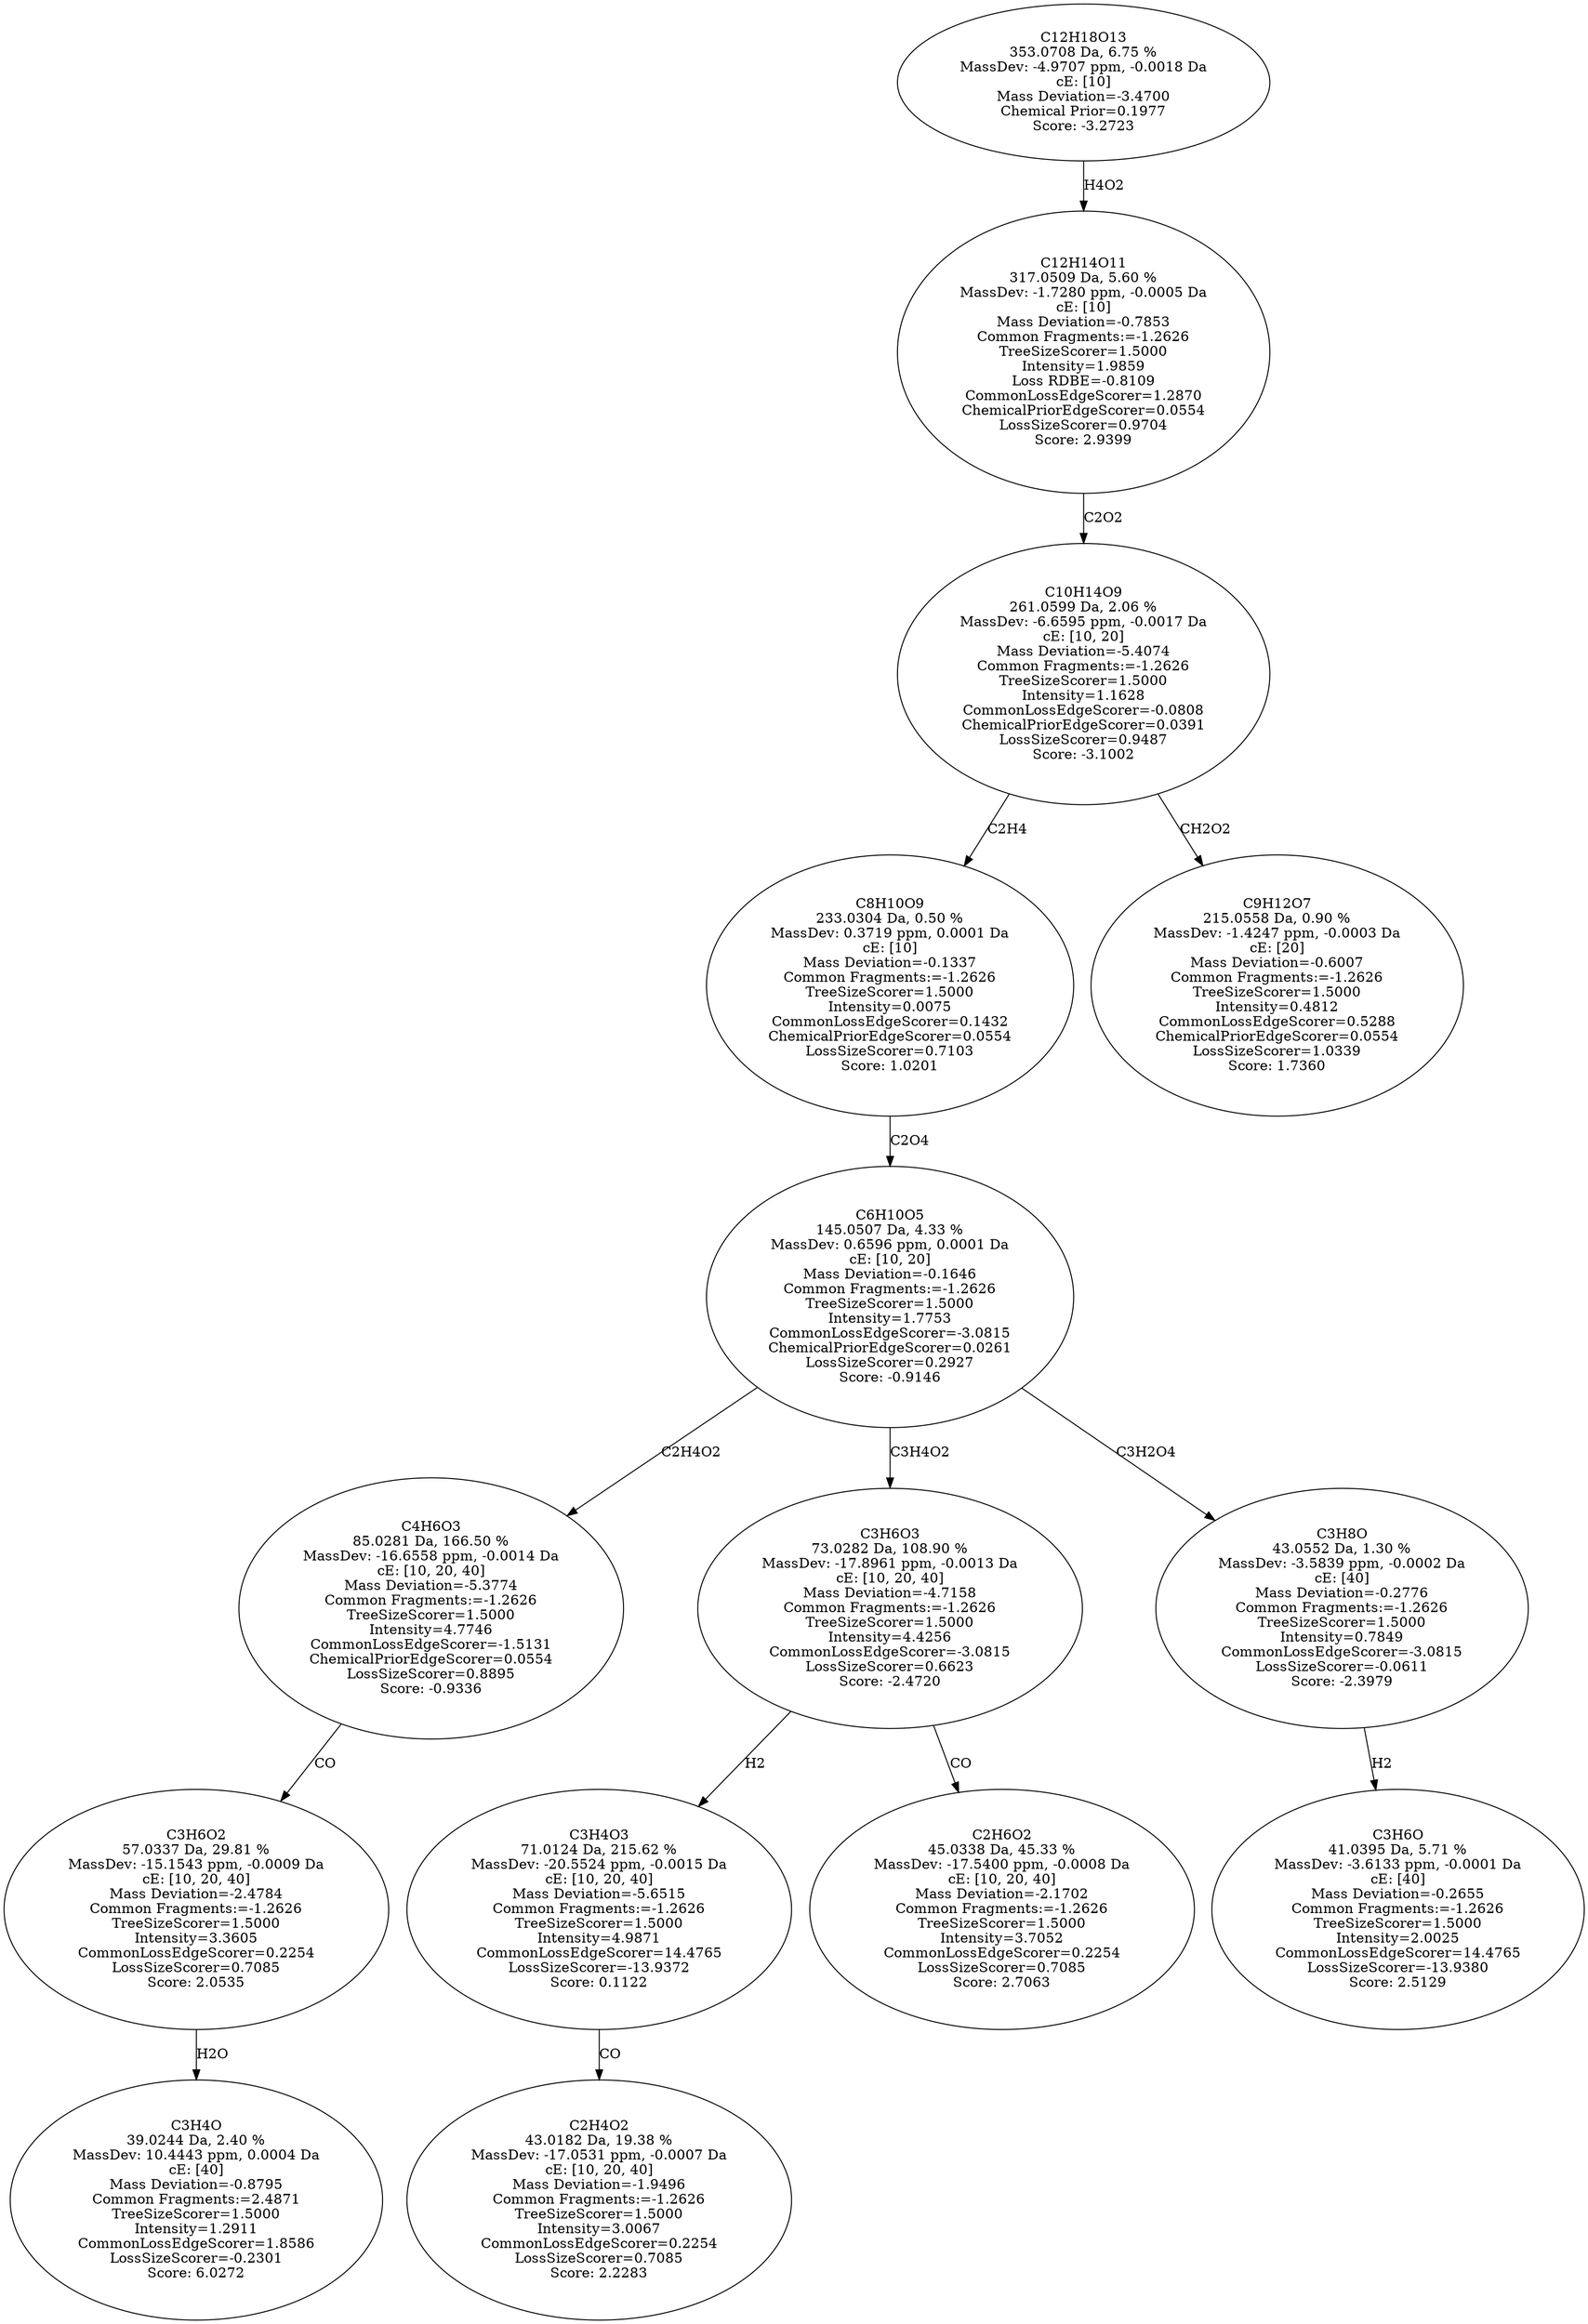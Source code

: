 strict digraph {
v1 [label="C3H4O\n39.0244 Da, 2.40 %\nMassDev: 10.4443 ppm, 0.0004 Da\ncE: [40]\nMass Deviation=-0.8795\nCommon Fragments:=2.4871\nTreeSizeScorer=1.5000\nIntensity=1.2911\nCommonLossEdgeScorer=1.8586\nLossSizeScorer=-0.2301\nScore: 6.0272"];
v2 [label="C3H6O2\n57.0337 Da, 29.81 %\nMassDev: -15.1543 ppm, -0.0009 Da\ncE: [10, 20, 40]\nMass Deviation=-2.4784\nCommon Fragments:=-1.2626\nTreeSizeScorer=1.5000\nIntensity=3.3605\nCommonLossEdgeScorer=0.2254\nLossSizeScorer=0.7085\nScore: 2.0535"];
v3 [label="C4H6O3\n85.0281 Da, 166.50 %\nMassDev: -16.6558 ppm, -0.0014 Da\ncE: [10, 20, 40]\nMass Deviation=-5.3774\nCommon Fragments:=-1.2626\nTreeSizeScorer=1.5000\nIntensity=4.7746\nCommonLossEdgeScorer=-1.5131\nChemicalPriorEdgeScorer=0.0554\nLossSizeScorer=0.8895\nScore: -0.9336"];
v4 [label="C2H4O2\n43.0182 Da, 19.38 %\nMassDev: -17.0531 ppm, -0.0007 Da\ncE: [10, 20, 40]\nMass Deviation=-1.9496\nCommon Fragments:=-1.2626\nTreeSizeScorer=1.5000\nIntensity=3.0067\nCommonLossEdgeScorer=0.2254\nLossSizeScorer=0.7085\nScore: 2.2283"];
v5 [label="C3H4O3\n71.0124 Da, 215.62 %\nMassDev: -20.5524 ppm, -0.0015 Da\ncE: [10, 20, 40]\nMass Deviation=-5.6515\nCommon Fragments:=-1.2626\nTreeSizeScorer=1.5000\nIntensity=4.9871\nCommonLossEdgeScorer=14.4765\nLossSizeScorer=-13.9372\nScore: 0.1122"];
v6 [label="C2H6O2\n45.0338 Da, 45.33 %\nMassDev: -17.5400 ppm, -0.0008 Da\ncE: [10, 20, 40]\nMass Deviation=-2.1702\nCommon Fragments:=-1.2626\nTreeSizeScorer=1.5000\nIntensity=3.7052\nCommonLossEdgeScorer=0.2254\nLossSizeScorer=0.7085\nScore: 2.7063"];
v7 [label="C3H6O3\n73.0282 Da, 108.90 %\nMassDev: -17.8961 ppm, -0.0013 Da\ncE: [10, 20, 40]\nMass Deviation=-4.7158\nCommon Fragments:=-1.2626\nTreeSizeScorer=1.5000\nIntensity=4.4256\nCommonLossEdgeScorer=-3.0815\nLossSizeScorer=0.6623\nScore: -2.4720"];
v8 [label="C3H6O\n41.0395 Da, 5.71 %\nMassDev: -3.6133 ppm, -0.0001 Da\ncE: [40]\nMass Deviation=-0.2655\nCommon Fragments:=-1.2626\nTreeSizeScorer=1.5000\nIntensity=2.0025\nCommonLossEdgeScorer=14.4765\nLossSizeScorer=-13.9380\nScore: 2.5129"];
v9 [label="C3H8O\n43.0552 Da, 1.30 %\nMassDev: -3.5839 ppm, -0.0002 Da\ncE: [40]\nMass Deviation=-0.2776\nCommon Fragments:=-1.2626\nTreeSizeScorer=1.5000\nIntensity=0.7849\nCommonLossEdgeScorer=-3.0815\nLossSizeScorer=-0.0611\nScore: -2.3979"];
v10 [label="C6H10O5\n145.0507 Da, 4.33 %\nMassDev: 0.6596 ppm, 0.0001 Da\ncE: [10, 20]\nMass Deviation=-0.1646\nCommon Fragments:=-1.2626\nTreeSizeScorer=1.5000\nIntensity=1.7753\nCommonLossEdgeScorer=-3.0815\nChemicalPriorEdgeScorer=0.0261\nLossSizeScorer=0.2927\nScore: -0.9146"];
v11 [label="C8H10O9\n233.0304 Da, 0.50 %\nMassDev: 0.3719 ppm, 0.0001 Da\ncE: [10]\nMass Deviation=-0.1337\nCommon Fragments:=-1.2626\nTreeSizeScorer=1.5000\nIntensity=0.0075\nCommonLossEdgeScorer=0.1432\nChemicalPriorEdgeScorer=0.0554\nLossSizeScorer=0.7103\nScore: 1.0201"];
v12 [label="C9H12O7\n215.0558 Da, 0.90 %\nMassDev: -1.4247 ppm, -0.0003 Da\ncE: [20]\nMass Deviation=-0.6007\nCommon Fragments:=-1.2626\nTreeSizeScorer=1.5000\nIntensity=0.4812\nCommonLossEdgeScorer=0.5288\nChemicalPriorEdgeScorer=0.0554\nLossSizeScorer=1.0339\nScore: 1.7360"];
v13 [label="C10H14O9\n261.0599 Da, 2.06 %\nMassDev: -6.6595 ppm, -0.0017 Da\ncE: [10, 20]\nMass Deviation=-5.4074\nCommon Fragments:=-1.2626\nTreeSizeScorer=1.5000\nIntensity=1.1628\nCommonLossEdgeScorer=-0.0808\nChemicalPriorEdgeScorer=0.0391\nLossSizeScorer=0.9487\nScore: -3.1002"];
v14 [label="C12H14O11\n317.0509 Da, 5.60 %\nMassDev: -1.7280 ppm, -0.0005 Da\ncE: [10]\nMass Deviation=-0.7853\nCommon Fragments:=-1.2626\nTreeSizeScorer=1.5000\nIntensity=1.9859\nLoss RDBE=-0.8109\nCommonLossEdgeScorer=1.2870\nChemicalPriorEdgeScorer=0.0554\nLossSizeScorer=0.9704\nScore: 2.9399"];
v15 [label="C12H18O13\n353.0708 Da, 6.75 %\nMassDev: -4.9707 ppm, -0.0018 Da\ncE: [10]\nMass Deviation=-3.4700\nChemical Prior=0.1977\nScore: -3.2723"];
v2 -> v1 [label="H2O"];
v3 -> v2 [label="CO"];
v10 -> v3 [label="C2H4O2"];
v5 -> v4 [label="CO"];
v7 -> v5 [label="H2"];
v7 -> v6 [label="CO"];
v10 -> v7 [label="C3H4O2"];
v9 -> v8 [label="H2"];
v10 -> v9 [label="C3H2O4"];
v11 -> v10 [label="C2O4"];
v13 -> v11 [label="C2H4"];
v13 -> v12 [label="CH2O2"];
v14 -> v13 [label="C2O2"];
v15 -> v14 [label="H4O2"];
}